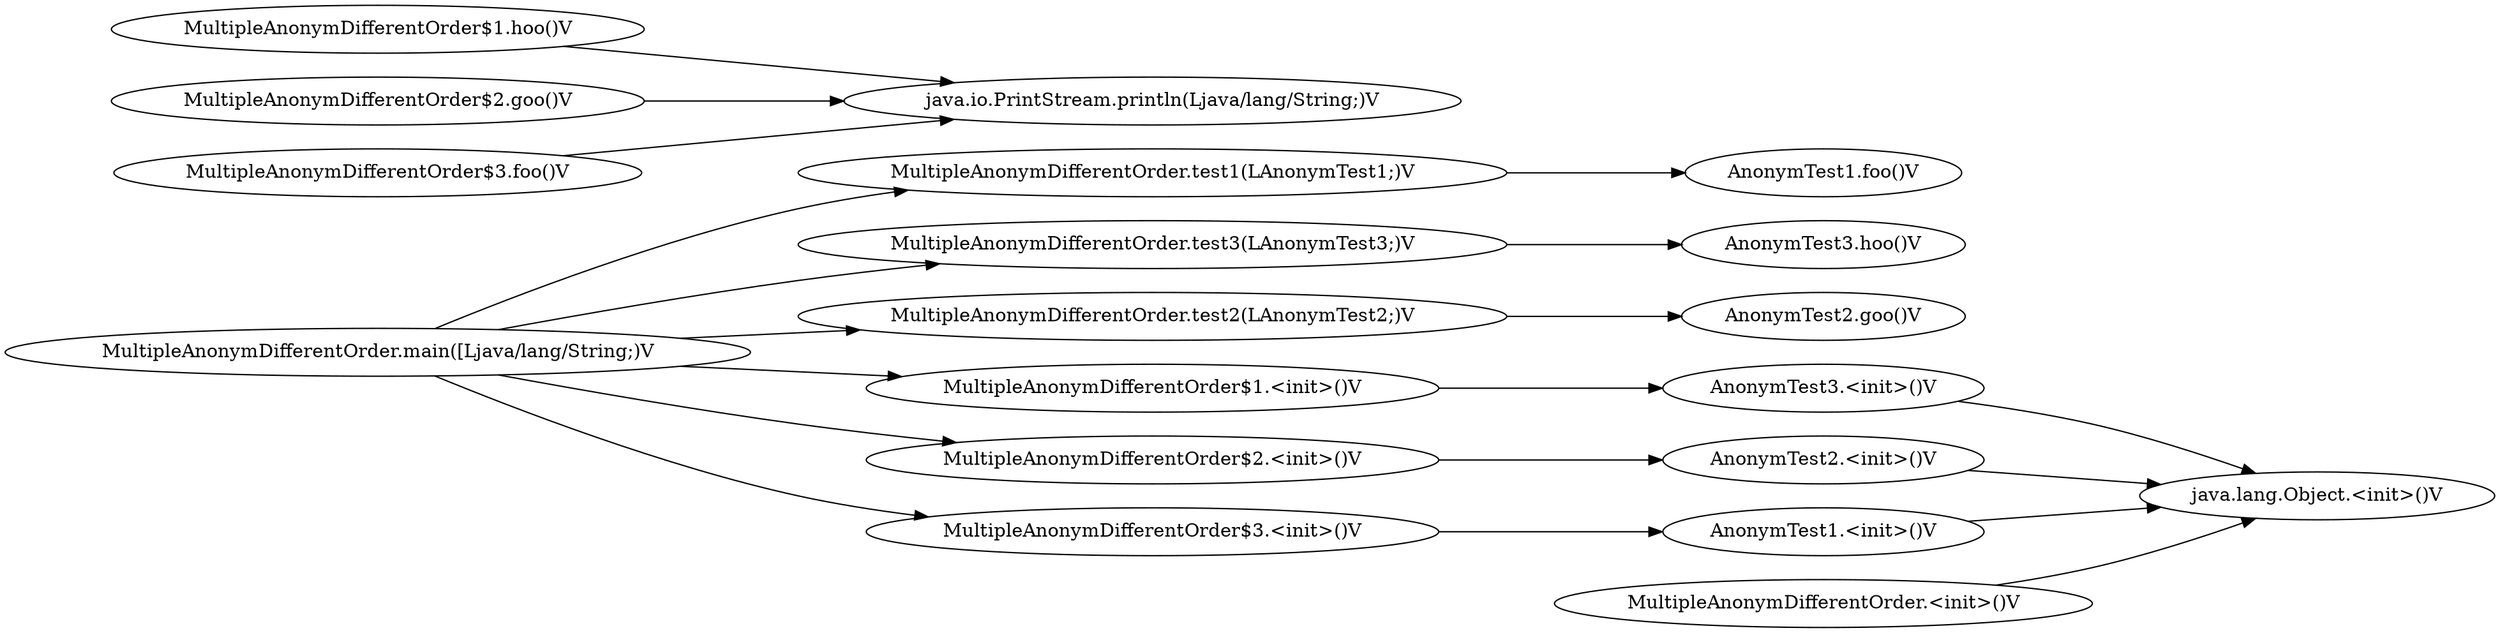 digraph graphname {
rankdir="LR";
118 [label="AnonymTest1.<init>()V"]
119 [label="java.lang.Object.<init>()V"]
121 [label="AnonymTest1.foo()V"]
126 [label="AnonymTest2.<init>()V"]
127 [label="AnonymTest2.goo()V"]
129 [label="AnonymTest3.<init>()V"]
130 [label="AnonymTest3.hoo()V"]
132 [label="MultipleAnonymDifferentOrder.<init>()V"]
133 [label="MultipleAnonymDifferentOrder.test1(LAnonymTest1;)V"]
138 [label="MultipleAnonymDifferentOrder.test3(LAnonymTest3;)V"]
143 [label="MultipleAnonymDifferentOrder.test2(LAnonymTest2;)V"]
148 [label="MultipleAnonymDifferentOrder.main([Ljava/lang/String;)V"]
156 [label="MultipleAnonymDifferentOrder$1.<init>()V"]
160 [label="MultipleAnonymDifferentOrder$1.hoo()V"]
161 [label="java.io.PrintStream.println(Ljava/lang/String;)V"]
166 [label="MultipleAnonymDifferentOrder$2.<init>()V"]
170 [label="MultipleAnonymDifferentOrder$2.goo()V"]
172 [label="MultipleAnonymDifferentOrder$3.<init>()V"]
176 [label="MultipleAnonymDifferentOrder$3.foo()V"]
118 -> 119
126 -> 119
129 -> 119
132 -> 119
133 -> 121
138 -> 130
143 -> 127
148 -> 133
148 -> 138
148 -> 143
148 -> 156
148 -> 166
148 -> 172
156 -> 129
160 -> 161
166 -> 126
170 -> 161
172 -> 118
176 -> 161
}
